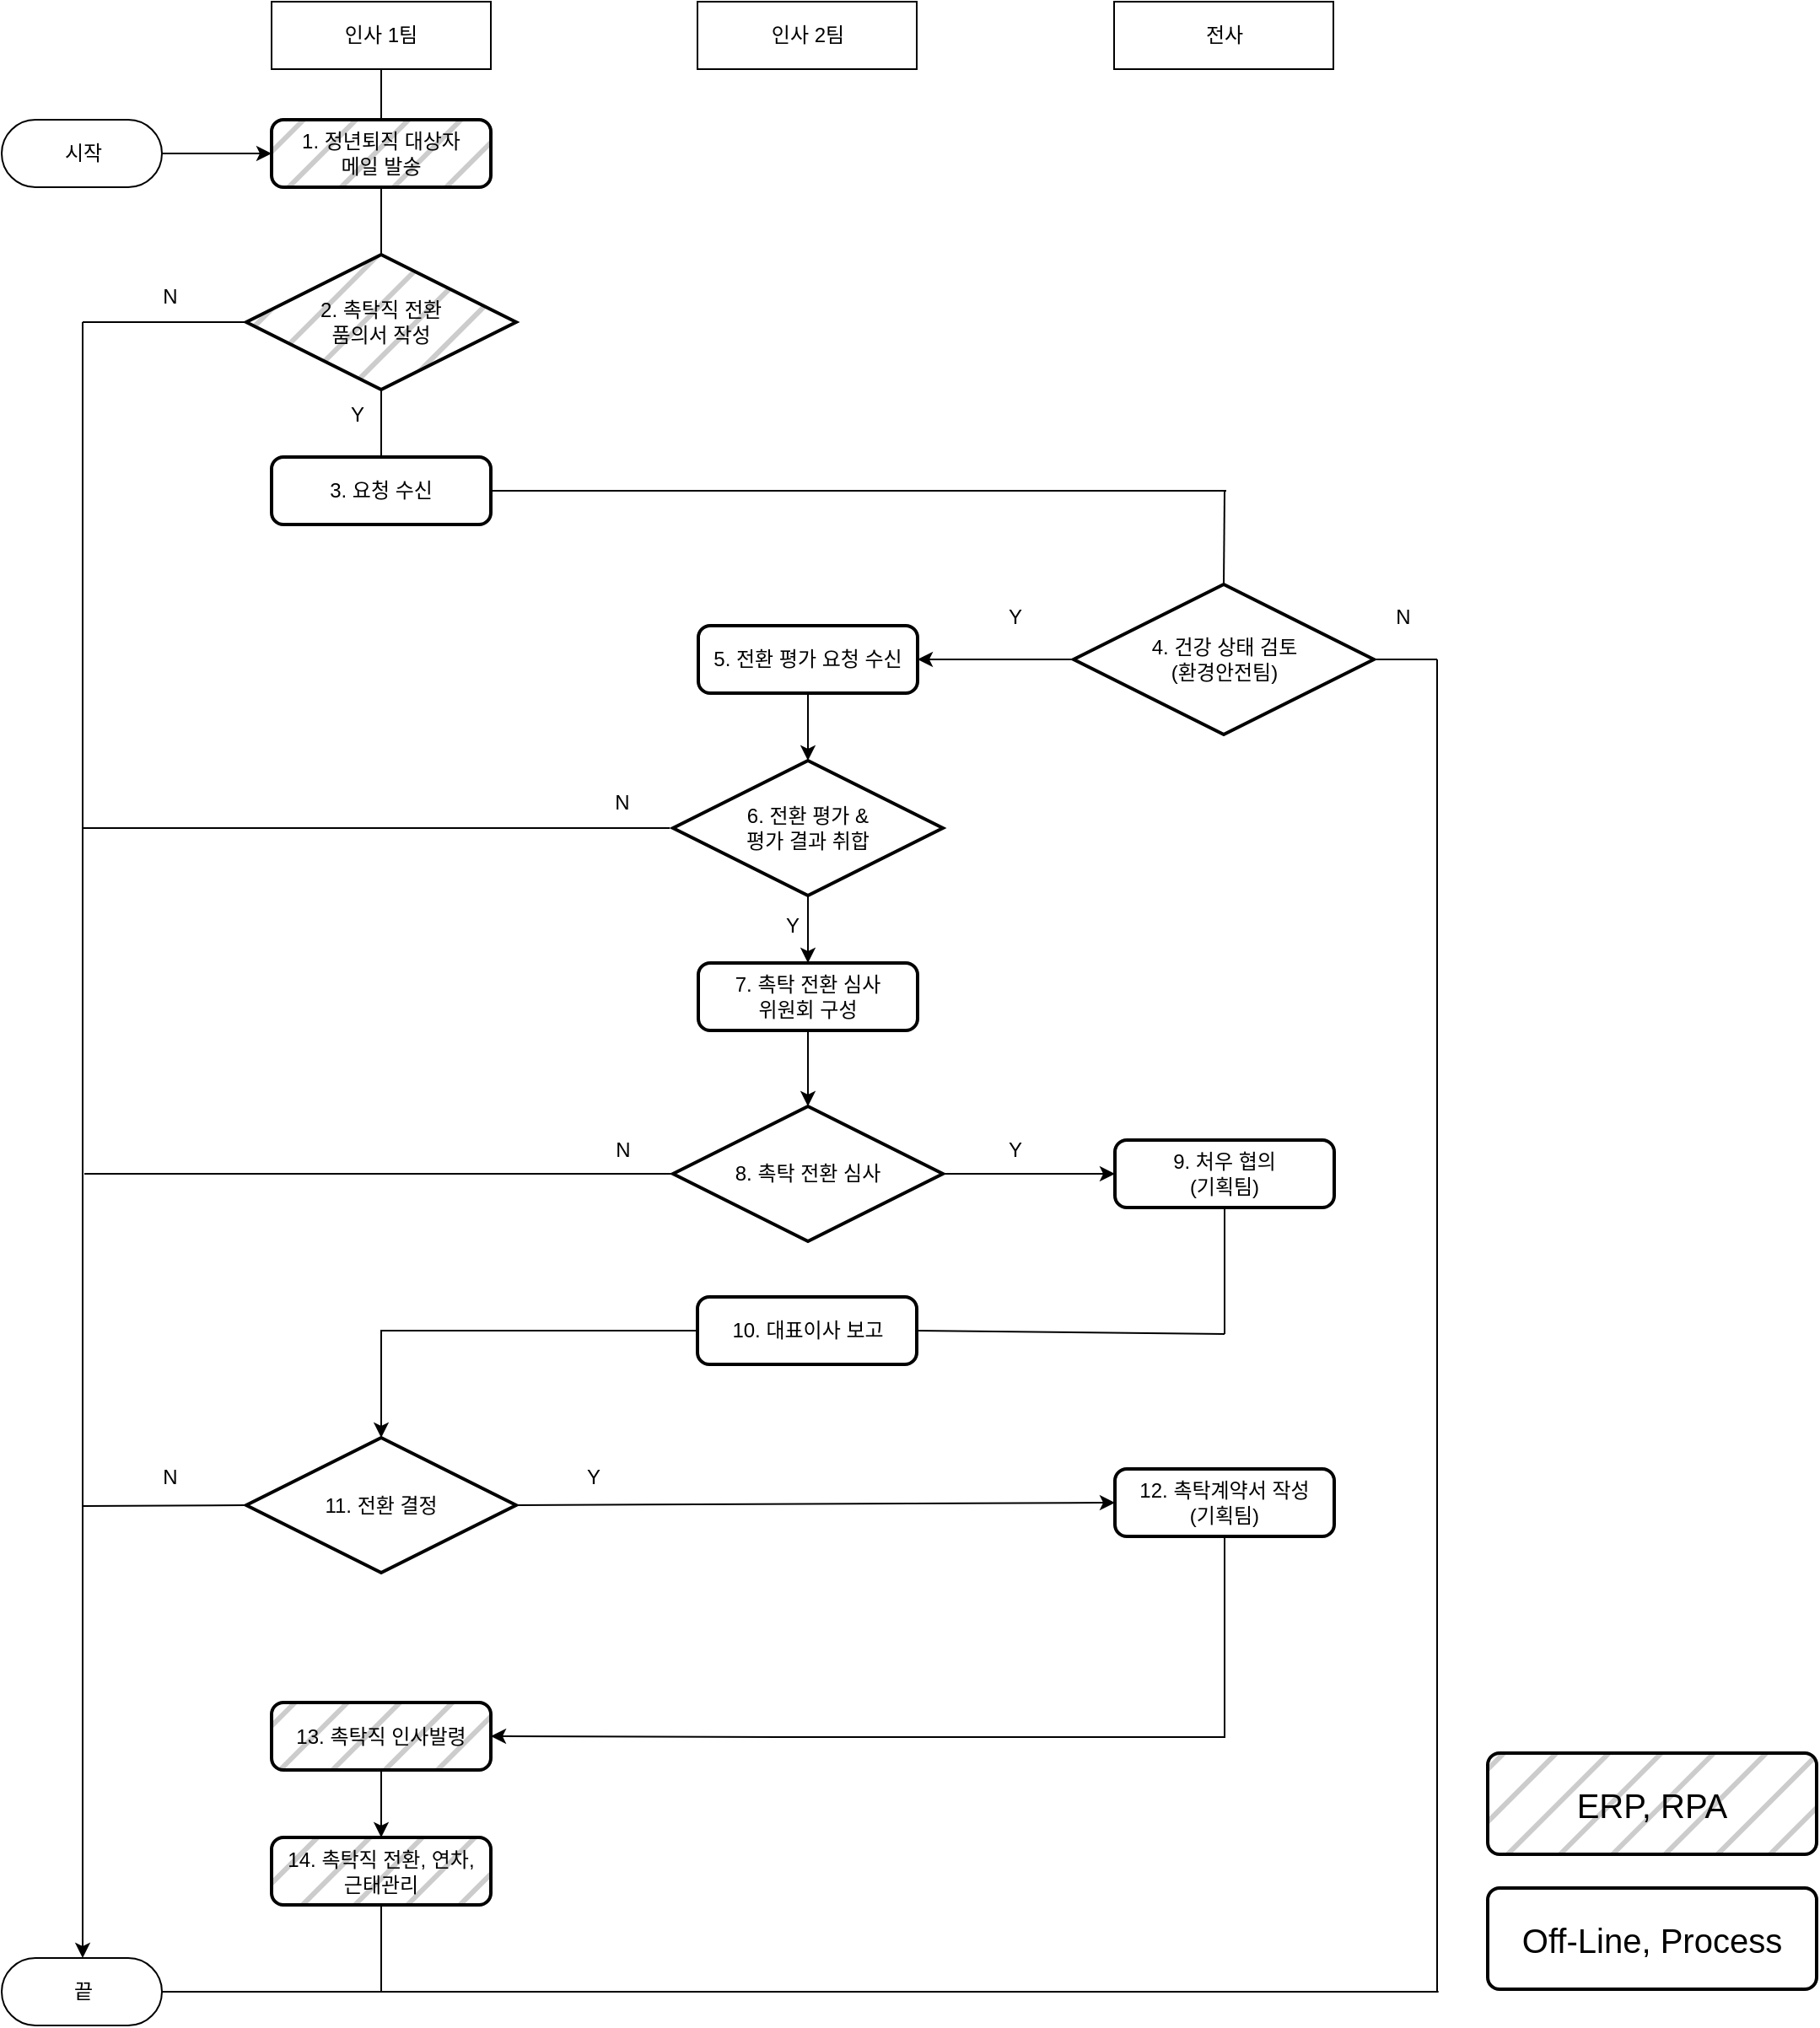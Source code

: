 <mxfile version="20.6.0" type="github">
  <diagram id="J1sLrtX11DQmOzzdEnN7" name="페이지-1">
    <mxGraphModel dx="1422" dy="762" grid="1" gridSize="10" guides="1" tooltips="1" connect="1" arrows="0" fold="1" page="0" pageScale="1" pageWidth="827" pageHeight="1169" math="0" shadow="0">
      <root>
        <mxCell id="0" />
        <mxCell id="1" parent="0" />
        <mxCell id="W-5HYGKtgrPXbYsl8lIH-1" value="인사 1팀" style="rounded=0;whiteSpace=wrap;html=1;" parent="1" vertex="1">
          <mxGeometry x="179" y="120" width="130" height="40" as="geometry" />
        </mxCell>
        <mxCell id="W-5HYGKtgrPXbYsl8lIH-2" value="인사 2팀" style="rounded=0;whiteSpace=wrap;html=1;" parent="1" vertex="1">
          <mxGeometry x="431.5" y="120" width="130" height="40" as="geometry" />
        </mxCell>
        <mxCell id="W-5HYGKtgrPXbYsl8lIH-3" value="전사" style="rounded=0;whiteSpace=wrap;html=1;" parent="1" vertex="1">
          <mxGeometry x="678.5" y="120" width="130" height="40" as="geometry" />
        </mxCell>
        <mxCell id="W-5HYGKtgrPXbYsl8lIH-4" value="시작" style="html=1;dashed=0;whitespace=wrap;shape=mxgraph.dfd.start" parent="1" vertex="1">
          <mxGeometry x="19" y="190" width="95" height="40" as="geometry" />
        </mxCell>
        <mxCell id="W-5HYGKtgrPXbYsl8lIH-7" value="3. 요청 수신" style="rounded=1;whiteSpace=wrap;html=1;absoluteArcSize=1;arcSize=14;strokeWidth=2;" parent="1" vertex="1">
          <mxGeometry x="179" y="390" width="130" height="40" as="geometry" />
        </mxCell>
        <mxCell id="W-5HYGKtgrPXbYsl8lIH-8" value="4. 건강 상태 검토&lt;br&gt;(환경안전팀)" style="strokeWidth=2;html=1;shape=mxgraph.flowchart.decision;whiteSpace=wrap;" parent="1" vertex="1">
          <mxGeometry x="654.5" y="465.5" width="178" height="89" as="geometry" />
        </mxCell>
        <mxCell id="W-5HYGKtgrPXbYsl8lIH-9" value="7. 촉탁 전환 심사&lt;br&gt;위원회 구성" style="rounded=1;whiteSpace=wrap;html=1;absoluteArcSize=1;arcSize=14;strokeWidth=2;" parent="1" vertex="1">
          <mxGeometry x="432" y="690" width="130" height="40" as="geometry" />
        </mxCell>
        <mxCell id="W-5HYGKtgrPXbYsl8lIH-10" value="8. 촉탁 전환 심사" style="strokeWidth=2;html=1;shape=mxgraph.flowchart.decision;whiteSpace=wrap;" parent="1" vertex="1">
          <mxGeometry x="417" y="775" width="160" height="80" as="geometry" />
        </mxCell>
        <mxCell id="W-5HYGKtgrPXbYsl8lIH-11" value="10. 대표이사 보고" style="rounded=1;whiteSpace=wrap;html=1;absoluteArcSize=1;arcSize=14;strokeWidth=2;" parent="1" vertex="1">
          <mxGeometry x="431.5" y="888" width="130" height="40" as="geometry" />
        </mxCell>
        <mxCell id="W-5HYGKtgrPXbYsl8lIH-12" value="11. 전환 결정" style="strokeWidth=2;html=1;shape=mxgraph.flowchart.decision;whiteSpace=wrap;" parent="1" vertex="1">
          <mxGeometry x="164" y="971.5" width="160" height="80" as="geometry" />
        </mxCell>
        <mxCell id="W-5HYGKtgrPXbYsl8lIH-14" value="13. 촉탁직 인사발령" style="rounded=1;whiteSpace=wrap;html=1;absoluteArcSize=1;arcSize=14;strokeWidth=2;fillStyle=hatch;fillColor=#CCCCCC;" parent="1" vertex="1">
          <mxGeometry x="179" y="1128.5" width="130" height="40" as="geometry" />
        </mxCell>
        <mxCell id="W-5HYGKtgrPXbYsl8lIH-15" value="14. 촉탁직 전환, 연차,&lt;br&gt;근태관리" style="rounded=1;whiteSpace=wrap;html=1;absoluteArcSize=1;arcSize=14;strokeWidth=2;fillColor=#CCCCCC;fillStyle=hatch;" parent="1" vertex="1">
          <mxGeometry x="179" y="1208.5" width="130" height="40" as="geometry" />
        </mxCell>
        <mxCell id="W-5HYGKtgrPXbYsl8lIH-16" value="끝" style="html=1;dashed=0;whitespace=wrap;shape=mxgraph.dfd.start" parent="1" vertex="1">
          <mxGeometry x="19" y="1280" width="95" height="40" as="geometry" />
        </mxCell>
        <mxCell id="W-5HYGKtgrPXbYsl8lIH-17" value="5. 전환 평가 요청 수신" style="rounded=1;whiteSpace=wrap;html=1;absoluteArcSize=1;arcSize=14;strokeWidth=2;" parent="1" vertex="1">
          <mxGeometry x="432" y="490" width="130" height="40" as="geometry" />
        </mxCell>
        <mxCell id="W-5HYGKtgrPXbYsl8lIH-18" value="6. 전환 평가 &amp;amp;&lt;br&gt;평가 결과 취합" style="strokeWidth=2;html=1;shape=mxgraph.flowchart.decision;whiteSpace=wrap;" parent="1" vertex="1">
          <mxGeometry x="417" y="570" width="160" height="80" as="geometry" />
        </mxCell>
        <mxCell id="W-5HYGKtgrPXbYsl8lIH-20" value="9. 처우 협의&lt;br&gt;(기획팀)" style="rounded=1;whiteSpace=wrap;html=1;absoluteArcSize=1;arcSize=14;strokeWidth=2;" parent="1" vertex="1">
          <mxGeometry x="679" y="795" width="130" height="40" as="geometry" />
        </mxCell>
        <mxCell id="W-5HYGKtgrPXbYsl8lIH-21" value="12. 촉탁계약서 작성&lt;br&gt;(기획팀)" style="rounded=1;whiteSpace=wrap;html=1;absoluteArcSize=1;arcSize=14;strokeWidth=2;" parent="1" vertex="1">
          <mxGeometry x="679" y="990" width="130" height="40" as="geometry" />
        </mxCell>
        <mxCell id="QforyLMInBVwpXVM1k4o-5" value="Y" style="text;html=1;strokeColor=none;fillColor=none;align=center;verticalAlign=middle;whiteSpace=wrap;rounded=0;fillStyle=hatch;" parent="1" vertex="1">
          <mxGeometry x="590" y="470" width="60" height="30" as="geometry" />
        </mxCell>
        <mxCell id="QforyLMInBVwpXVM1k4o-11" value="" style="endArrow=classic;html=1;rounded=0;exitX=1;exitY=0.5;exitDx=0;exitDy=0;exitPerimeter=0;entryX=0;entryY=0.5;entryDx=0;entryDy=0;" parent="1" source="W-5HYGKtgrPXbYsl8lIH-4" target="QforyLMInBVwpXVM1k4o-94" edge="1">
          <mxGeometry width="50" height="50" relative="1" as="geometry">
            <mxPoint x="274" y="510" as="sourcePoint" />
            <mxPoint x="170" y="210" as="targetPoint" />
          </mxGeometry>
        </mxCell>
        <mxCell id="QforyLMInBVwpXVM1k4o-13" value="" style="endArrow=classic;html=1;rounded=0;entryX=1;entryY=0.5;entryDx=0;entryDy=0;exitX=0;exitY=0.5;exitDx=0;exitDy=0;exitPerimeter=0;" parent="1" source="W-5HYGKtgrPXbYsl8lIH-8" target="W-5HYGKtgrPXbYsl8lIH-17" edge="1">
          <mxGeometry width="50" height="50" relative="1" as="geometry">
            <mxPoint x="660" y="460" as="sourcePoint" />
            <mxPoint x="590" y="440" as="targetPoint" />
          </mxGeometry>
        </mxCell>
        <mxCell id="QforyLMInBVwpXVM1k4o-19" value="N" style="text;html=1;strokeColor=none;fillColor=none;align=center;verticalAlign=middle;whiteSpace=wrap;rounded=0;fillStyle=hatch;" parent="1" vertex="1">
          <mxGeometry x="820" y="470" width="60" height="30" as="geometry" />
        </mxCell>
        <mxCell id="QforyLMInBVwpXVM1k4o-20" value="" style="endArrow=classic;html=1;rounded=0;exitX=0.5;exitY=1;exitDx=0;exitDy=0;entryX=0.5;entryY=0;entryDx=0;entryDy=0;entryPerimeter=0;" parent="1" source="W-5HYGKtgrPXbYsl8lIH-17" target="W-5HYGKtgrPXbYsl8lIH-18" edge="1">
          <mxGeometry width="50" height="50" relative="1" as="geometry">
            <mxPoint x="334" y="520" as="sourcePoint" />
            <mxPoint x="442" y="520" as="targetPoint" />
          </mxGeometry>
        </mxCell>
        <mxCell id="QforyLMInBVwpXVM1k4o-22" value="Y" style="text;html=1;strokeColor=none;fillColor=none;align=center;verticalAlign=middle;whiteSpace=wrap;rounded=0;fillStyle=hatch;" parent="1" vertex="1">
          <mxGeometry x="458" y="653" width="60" height="30" as="geometry" />
        </mxCell>
        <mxCell id="QforyLMInBVwpXVM1k4o-23" value="" style="endArrow=none;html=1;rounded=0;entryX=0;entryY=0.5;entryDx=0;entryDy=0;entryPerimeter=0;" parent="1" edge="1">
          <mxGeometry width="50" height="50" relative="1" as="geometry">
            <mxPoint x="67" y="610" as="sourcePoint" />
            <mxPoint x="415" y="610" as="targetPoint" />
            <Array as="points">
              <mxPoint x="217" y="610" />
            </Array>
          </mxGeometry>
        </mxCell>
        <mxCell id="QforyLMInBVwpXVM1k4o-27" value="" style="edgeStyle=elbowEdgeStyle;elbow=horizontal;endArrow=classic;html=1;rounded=0;entryX=0.5;entryY=0.5;entryDx=0;entryDy=-20;entryPerimeter=0;" parent="1" target="W-5HYGKtgrPXbYsl8lIH-16" edge="1">
          <mxGeometry width="50" height="50" relative="1" as="geometry">
            <mxPoint x="67" y="510" as="sourcePoint" />
            <mxPoint x="67" y="1090" as="targetPoint" />
            <Array as="points">
              <mxPoint x="67" y="810" />
            </Array>
          </mxGeometry>
        </mxCell>
        <mxCell id="QforyLMInBVwpXVM1k4o-28" value="N" style="text;html=1;strokeColor=none;fillColor=none;align=center;verticalAlign=middle;whiteSpace=wrap;rounded=0;fillStyle=hatch;" parent="1" vertex="1">
          <mxGeometry x="357" y="580" width="60" height="30" as="geometry" />
        </mxCell>
        <mxCell id="QforyLMInBVwpXVM1k4o-29" value="" style="endArrow=classic;html=1;rounded=0;entryX=0.5;entryY=0;entryDx=0;entryDy=0;entryPerimeter=0;exitX=0.5;exitY=1;exitDx=0;exitDy=0;" parent="1" source="W-5HYGKtgrPXbYsl8lIH-9" target="W-5HYGKtgrPXbYsl8lIH-10" edge="1">
          <mxGeometry width="50" height="50" relative="1" as="geometry">
            <mxPoint x="529" y="760" as="sourcePoint" />
            <mxPoint x="507" y="580" as="targetPoint" />
          </mxGeometry>
        </mxCell>
        <mxCell id="QforyLMInBVwpXVM1k4o-44" value="N" style="text;html=1;strokeColor=none;fillColor=none;align=center;verticalAlign=middle;whiteSpace=wrap;rounded=0;fillStyle=hatch;" parent="1" vertex="1">
          <mxGeometry x="374.5" y="786" width="25" height="30" as="geometry" />
        </mxCell>
        <mxCell id="QforyLMInBVwpXVM1k4o-45" value="" style="endArrow=classic;html=1;rounded=0;entryX=0;entryY=0.5;entryDx=0;entryDy=0;exitX=1;exitY=0.5;exitDx=0;exitDy=0;exitPerimeter=0;" parent="1" source="W-5HYGKtgrPXbYsl8lIH-10" target="W-5HYGKtgrPXbYsl8lIH-20" edge="1">
          <mxGeometry width="50" height="50" relative="1" as="geometry">
            <mxPoint x="410" y="840" as="sourcePoint" />
            <mxPoint x="374" y="744.5" as="targetPoint" />
          </mxGeometry>
        </mxCell>
        <mxCell id="QforyLMInBVwpXVM1k4o-48" value="Y" style="text;html=1;strokeColor=none;fillColor=none;align=center;verticalAlign=middle;whiteSpace=wrap;rounded=0;fillStyle=hatch;" parent="1" vertex="1">
          <mxGeometry x="339.5" y="980" width="60" height="30" as="geometry" />
        </mxCell>
        <mxCell id="QforyLMInBVwpXVM1k4o-63" value="" style="endArrow=classic;html=1;rounded=0;exitX=0.5;exitY=1;exitDx=0;exitDy=0;entryX=0.5;entryY=0;entryDx=0;entryDy=0;" parent="1" source="W-5HYGKtgrPXbYsl8lIH-14" target="W-5HYGKtgrPXbYsl8lIH-15" edge="1">
          <mxGeometry width="50" height="50" relative="1" as="geometry">
            <mxPoint x="94" y="1157.5" as="sourcePoint" />
            <mxPoint x="144" y="1107.5" as="targetPoint" />
          </mxGeometry>
        </mxCell>
        <mxCell id="QforyLMInBVwpXVM1k4o-65" value="" style="endArrow=classic;html=1;rounded=0;exitX=0.5;exitY=1;exitDx=0;exitDy=0;exitPerimeter=0;entryX=0.5;entryY=0;entryDx=0;entryDy=0;" parent="1" source="W-5HYGKtgrPXbYsl8lIH-18" target="W-5HYGKtgrPXbYsl8lIH-9" edge="1">
          <mxGeometry width="50" height="50" relative="1" as="geometry">
            <mxPoint x="650" y="653" as="sourcePoint" />
            <mxPoint x="700" y="603" as="targetPoint" />
          </mxGeometry>
        </mxCell>
        <mxCell id="QforyLMInBVwpXVM1k4o-70" value="Y" style="text;html=1;strokeColor=none;fillColor=none;align=center;verticalAlign=middle;whiteSpace=wrap;rounded=0;fillStyle=hatch;" parent="1" vertex="1">
          <mxGeometry x="590" y="786" width="60" height="30" as="geometry" />
        </mxCell>
        <mxCell id="QforyLMInBVwpXVM1k4o-71" value="" style="endArrow=none;html=1;rounded=0;entryX=0.5;entryY=0;entryDx=0;entryDy=0;exitX=0.5;exitY=1;exitDx=0;exitDy=0;exitPerimeter=0;" parent="1" source="QforyLMInBVwpXVM1k4o-96" target="W-5HYGKtgrPXbYsl8lIH-7" edge="1">
          <mxGeometry width="50" height="50" relative="1" as="geometry">
            <mxPoint x="244" y="370" as="sourcePoint" />
            <mxPoint x="369" y="340" as="targetPoint" />
          </mxGeometry>
        </mxCell>
        <mxCell id="QforyLMInBVwpXVM1k4o-77" value="" style="endArrow=none;html=1;rounded=0;entryX=0.5;entryY=1;entryDx=0;entryDy=0;" parent="1" target="W-5HYGKtgrPXbYsl8lIH-20" edge="1">
          <mxGeometry width="50" height="50" relative="1" as="geometry">
            <mxPoint x="744" y="910" as="sourcePoint" />
            <mxPoint x="560" y="890" as="targetPoint" />
          </mxGeometry>
        </mxCell>
        <mxCell id="QforyLMInBVwpXVM1k4o-78" value="" style="endArrow=none;html=1;rounded=0;exitX=1;exitY=0.5;exitDx=0;exitDy=0;" parent="1" edge="1" source="W-5HYGKtgrPXbYsl8lIH-11">
          <mxGeometry width="50" height="50" relative="1" as="geometry">
            <mxPoint x="586" y="910" as="sourcePoint" />
            <mxPoint x="744" y="910" as="targetPoint" />
          </mxGeometry>
        </mxCell>
        <mxCell id="QforyLMInBVwpXVM1k4o-86" value="" style="endArrow=none;html=1;rounded=0;exitX=0;exitY=0.5;exitDx=0;exitDy=0;exitPerimeter=0;" parent="1" source="W-5HYGKtgrPXbYsl8lIH-12" edge="1">
          <mxGeometry width="50" height="50" relative="1" as="geometry">
            <mxPoint x="161" y="1011.5" as="sourcePoint" />
            <mxPoint x="67" y="1012" as="targetPoint" />
          </mxGeometry>
        </mxCell>
        <mxCell id="QforyLMInBVwpXVM1k4o-87" value="N" style="text;html=1;strokeColor=none;fillColor=none;align=center;verticalAlign=middle;whiteSpace=wrap;rounded=0;fillStyle=hatch;" parent="1" vertex="1">
          <mxGeometry x="89" y="980" width="60" height="30" as="geometry" />
        </mxCell>
        <mxCell id="QforyLMInBVwpXVM1k4o-94" value="1. 정년퇴직 대상자&lt;br&gt;메일 발송" style="rounded=1;whiteSpace=wrap;html=1;absoluteArcSize=1;arcSize=14;strokeWidth=2;fillStyle=hatch;fillColor=#CCCCCC;" parent="1" vertex="1">
          <mxGeometry x="179" y="190" width="130" height="40" as="geometry" />
        </mxCell>
        <mxCell id="QforyLMInBVwpXVM1k4o-96" value="2. 촉탁직 전환 &lt;br&gt;품의서 작성" style="strokeWidth=2;html=1;shape=mxgraph.flowchart.decision;whiteSpace=wrap;fillStyle=hatch;fillColor=#CCCCCC;" parent="1" vertex="1">
          <mxGeometry x="164" y="270" width="160" height="80" as="geometry" />
        </mxCell>
        <mxCell id="QforyLMInBVwpXVM1k4o-97" value="Y" style="text;html=1;strokeColor=none;fillColor=none;align=center;verticalAlign=middle;whiteSpace=wrap;rounded=0;fillStyle=hatch;" parent="1" vertex="1">
          <mxGeometry x="200" y="350" width="60" height="30" as="geometry" />
        </mxCell>
        <mxCell id="QforyLMInBVwpXVM1k4o-98" value="" style="endArrow=none;html=1;rounded=0;entryX=0.5;entryY=1;entryDx=0;entryDy=0;exitX=0.5;exitY=0;exitDx=0;exitDy=0;exitPerimeter=0;" parent="1" source="QforyLMInBVwpXVM1k4o-96" target="QforyLMInBVwpXVM1k4o-94" edge="1">
          <mxGeometry width="50" height="50" relative="1" as="geometry">
            <mxPoint x="420" y="280" as="sourcePoint" />
            <mxPoint x="470" y="230" as="targetPoint" />
          </mxGeometry>
        </mxCell>
        <mxCell id="QforyLMInBVwpXVM1k4o-99" value="" style="endArrow=none;html=1;rounded=0;entryX=0;entryY=0.5;entryDx=0;entryDy=0;entryPerimeter=0;" parent="1" target="QforyLMInBVwpXVM1k4o-96" edge="1">
          <mxGeometry width="50" height="50" relative="1" as="geometry">
            <mxPoint x="67" y="310" as="sourcePoint" />
            <mxPoint x="114" y="290" as="targetPoint" />
          </mxGeometry>
        </mxCell>
        <mxCell id="QforyLMInBVwpXVM1k4o-100" value="" style="endArrow=none;html=1;rounded=0;" parent="1" edge="1">
          <mxGeometry width="50" height="50" relative="1" as="geometry">
            <mxPoint x="67" y="510" as="sourcePoint" />
            <mxPoint x="67" y="310" as="targetPoint" />
          </mxGeometry>
        </mxCell>
        <mxCell id="QforyLMInBVwpXVM1k4o-101" value="N" style="text;html=1;strokeColor=none;fillColor=none;align=center;verticalAlign=middle;whiteSpace=wrap;rounded=0;fillStyle=hatch;" parent="1" vertex="1">
          <mxGeometry x="89" y="280" width="60" height="30" as="geometry" />
        </mxCell>
        <mxCell id="QforyLMInBVwpXVM1k4o-102" value="" style="endArrow=none;html=1;rounded=0;entryX=0.5;entryY=1;entryDx=0;entryDy=0;exitX=0.5;exitY=0;exitDx=0;exitDy=0;" parent="1" source="QforyLMInBVwpXVM1k4o-94" target="W-5HYGKtgrPXbYsl8lIH-1" edge="1">
          <mxGeometry width="50" height="50" relative="1" as="geometry">
            <mxPoint x="290" y="480" as="sourcePoint" />
            <mxPoint x="340" y="430" as="targetPoint" />
          </mxGeometry>
        </mxCell>
        <mxCell id="QforyLMInBVwpXVM1k4o-103" value="&lt;font style=&quot;font-size: 20px;&quot;&gt;ERP, RPA&lt;/font&gt;" style="rounded=1;whiteSpace=wrap;html=1;absoluteArcSize=1;arcSize=14;strokeWidth=2;fillStyle=hatch;fillColor=#CCCCCC;" parent="1" vertex="1">
          <mxGeometry x="900" y="1158.5" width="195" height="60" as="geometry" />
        </mxCell>
        <mxCell id="QforyLMInBVwpXVM1k4o-104" value="&lt;font style=&quot;font-size: 20px;&quot;&gt;Off-Line, Process&lt;/font&gt;" style="rounded=1;whiteSpace=wrap;html=1;absoluteArcSize=1;arcSize=14;strokeWidth=2;" parent="1" vertex="1">
          <mxGeometry x="900" y="1238.5" width="195" height="60" as="geometry" />
        </mxCell>
        <mxCell id="QforyLMInBVwpXVM1k4o-106" value="" style="endArrow=none;html=1;rounded=0;entryX=0.5;entryY=1;entryDx=0;entryDy=0;" parent="1" target="W-5HYGKtgrPXbYsl8lIH-15" edge="1">
          <mxGeometry width="50" height="50" relative="1" as="geometry">
            <mxPoint x="244" y="1300" as="sourcePoint" />
            <mxPoint x="240" y="1290" as="targetPoint" />
          </mxGeometry>
        </mxCell>
        <mxCell id="p3yND1vmPy8-xvWP1bQ2-1" value="" style="endArrow=none;html=1;rounded=0;fontSize=20;exitX=1;exitY=0.5;exitDx=0;exitDy=0;" edge="1" parent="1" source="W-5HYGKtgrPXbYsl8lIH-7">
          <mxGeometry width="50" height="50" relative="1" as="geometry">
            <mxPoint x="400" y="410" as="sourcePoint" />
            <mxPoint x="745" y="410" as="targetPoint" />
          </mxGeometry>
        </mxCell>
        <mxCell id="p3yND1vmPy8-xvWP1bQ2-3" value="" style="endArrow=none;html=1;rounded=0;fontSize=20;exitX=0.5;exitY=0;exitDx=0;exitDy=0;exitPerimeter=0;" edge="1" parent="1" source="W-5HYGKtgrPXbYsl8lIH-8">
          <mxGeometry width="50" height="50" relative="1" as="geometry">
            <mxPoint x="900" y="400" as="sourcePoint" />
            <mxPoint x="744" y="410" as="targetPoint" />
          </mxGeometry>
        </mxCell>
        <mxCell id="p3yND1vmPy8-xvWP1bQ2-6" value="" style="endArrow=none;html=1;rounded=0;fontSize=20;exitX=1;exitY=0.5;exitDx=0;exitDy=0;exitPerimeter=0;" edge="1" parent="1" source="W-5HYGKtgrPXbYsl8lIH-8">
          <mxGeometry width="50" height="50" relative="1" as="geometry">
            <mxPoint x="867.5" y="510" as="sourcePoint" />
            <mxPoint x="870" y="510" as="targetPoint" />
          </mxGeometry>
        </mxCell>
        <mxCell id="p3yND1vmPy8-xvWP1bQ2-8" value="" style="endArrow=none;html=1;rounded=0;fontSize=20;" edge="1" parent="1">
          <mxGeometry width="50" height="50" relative="1" as="geometry">
            <mxPoint x="870" y="1300" as="sourcePoint" />
            <mxPoint x="870" y="510" as="targetPoint" />
          </mxGeometry>
        </mxCell>
        <mxCell id="p3yND1vmPy8-xvWP1bQ2-9" value="" style="endArrow=none;html=1;rounded=0;fontSize=20;exitX=1;exitY=0.5;exitDx=0;exitDy=0;exitPerimeter=0;" edge="1" parent="1" source="W-5HYGKtgrPXbYsl8lIH-16">
          <mxGeometry width="50" height="50" relative="1" as="geometry">
            <mxPoint x="497" y="1300" as="sourcePoint" />
            <mxPoint x="870.833" y="1300" as="targetPoint" />
          </mxGeometry>
        </mxCell>
        <mxCell id="p3yND1vmPy8-xvWP1bQ2-11" value="" style="endArrow=none;html=1;rounded=0;fontSize=20;entryX=0;entryY=0.5;entryDx=0;entryDy=0;entryPerimeter=0;" edge="1" parent="1" target="W-5HYGKtgrPXbYsl8lIH-10">
          <mxGeometry width="50" height="50" relative="1" as="geometry">
            <mxPoint x="68" y="815" as="sourcePoint" />
            <mxPoint x="415" y="815" as="targetPoint" />
          </mxGeometry>
        </mxCell>
        <mxCell id="p3yND1vmPy8-xvWP1bQ2-13" value="" style="edgeStyle=segmentEdgeStyle;endArrow=classic;html=1;rounded=0;fontSize=20;exitX=0;exitY=0.5;exitDx=0;exitDy=0;entryX=0.5;entryY=0;entryDx=0;entryDy=0;entryPerimeter=0;" edge="1" parent="1" source="W-5HYGKtgrPXbYsl8lIH-11" target="W-5HYGKtgrPXbYsl8lIH-12">
          <mxGeometry width="50" height="50" relative="1" as="geometry">
            <mxPoint x="240" y="890" as="sourcePoint" />
            <mxPoint x="290" y="840" as="targetPoint" />
          </mxGeometry>
        </mxCell>
        <mxCell id="p3yND1vmPy8-xvWP1bQ2-14" value="" style="edgeStyle=segmentEdgeStyle;endArrow=classic;html=1;rounded=0;fontSize=20;exitX=0.5;exitY=1;exitDx=0;exitDy=0;entryX=1;entryY=0.5;entryDx=0;entryDy=0;" edge="1" parent="1" source="W-5HYGKtgrPXbYsl8lIH-21" target="W-5HYGKtgrPXbYsl8lIH-14">
          <mxGeometry width="50" height="50" relative="1" as="geometry">
            <mxPoint x="430" y="1120" as="sourcePoint" />
            <mxPoint x="480" y="1070" as="targetPoint" />
            <Array as="points">
              <mxPoint x="744" y="1149" />
              <mxPoint x="480" y="1149" />
            </Array>
          </mxGeometry>
        </mxCell>
        <mxCell id="p3yND1vmPy8-xvWP1bQ2-15" value="" style="endArrow=classic;html=1;rounded=0;fontSize=20;exitX=1;exitY=0.5;exitDx=0;exitDy=0;exitPerimeter=0;entryX=0;entryY=0.5;entryDx=0;entryDy=0;" edge="1" parent="1" source="W-5HYGKtgrPXbYsl8lIH-12" target="W-5HYGKtgrPXbYsl8lIH-21">
          <mxGeometry width="50" height="50" relative="1" as="geometry">
            <mxPoint x="390" y="1050" as="sourcePoint" />
            <mxPoint x="442" y="985" as="targetPoint" />
          </mxGeometry>
        </mxCell>
      </root>
    </mxGraphModel>
  </diagram>
</mxfile>
